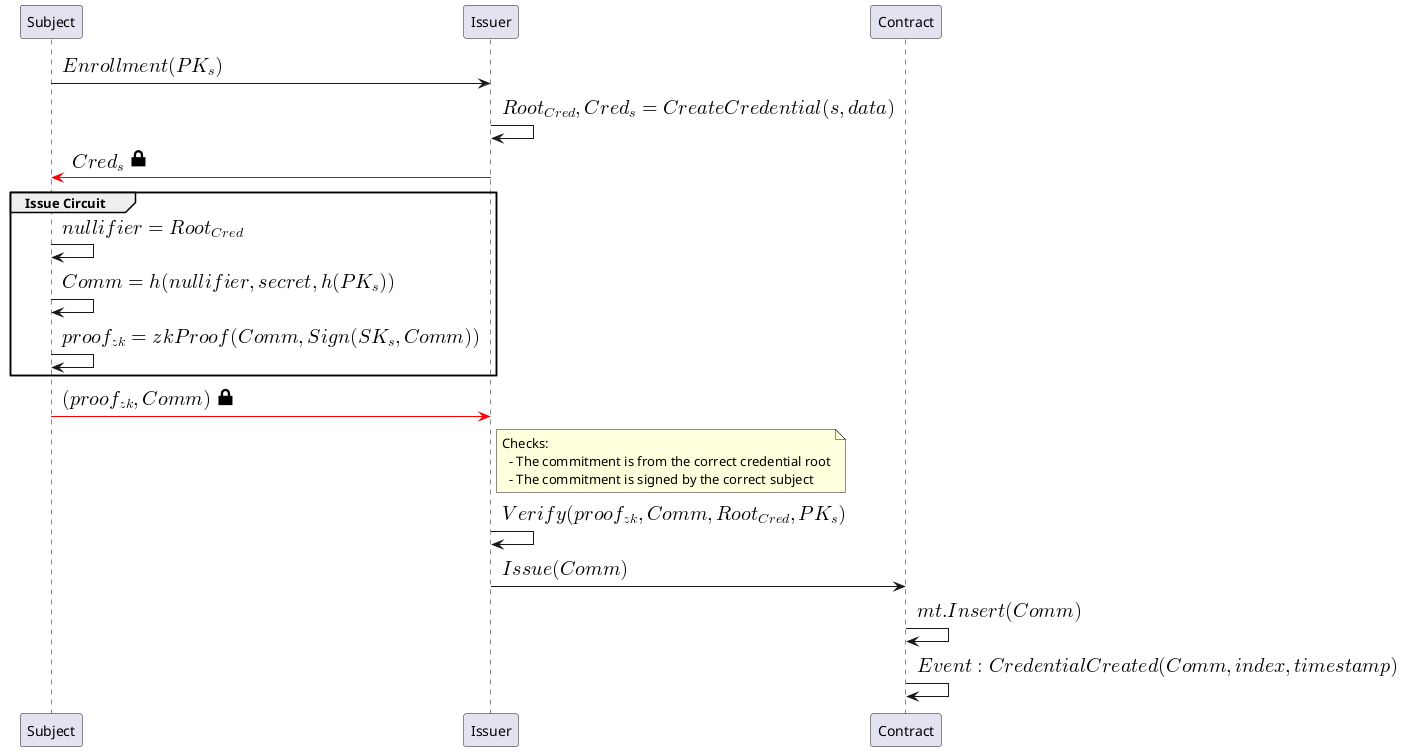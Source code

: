 @startuml (id=Registration)
' == Registration Phase ==
Subject -> Issuer: <latex>Enrollment(PK_{s})</latex>
' Creates a credential as a precise proof (merkle tree) for the subject s
Issuer -> Issuer: <latex>Root_{Cred}, Cred_{s} = CreateCredential(s, data)</latex>
' Send the credential to the subject over an encrypted channel
Issuer -[#FF0000]> Subject: <latex>Cred_{s}</latex><size:28><&lock-locked></size>
' Subject -> Subject: <latex>CheckCredClaims()</latex>
group Issue Circuit
  Subject -> Subject: <latex>nullifier = Root_{Cred}</latex>
  ' In our case the nullifier is a shared data between the issuer and the subject
  ' TODO: Alternativaly we could hide the nullifier from the issuer while still able to prove
  ' the correcness of the commitment (e.g. h(CRoot + salt)).
  Subject -> Subject: <latex>Comm = h(nullifier, secret, h(PK_{s}))</latex>
  Subject -> Subject: <latex>proof_{zk} = zkProof(Comm, Sign(SK_{s}, Comm))</latex>
end
Subject -[#FF0000]> Issuer : <latex>(proof_{zk}, Comm)</latex><size:28><&lock-locked></size>
note right Issuer
  Checks:
    - The commitment is from the correct credential root
    - The commitment is signed by the correct subject
end note
Issuer -> Issuer: <latex>Verify(proof_{zk}, Comm, Root_{Cred}, PK_{s})</latex>
Issuer -> Contract: <latex>Issue(Comm)</latex>

Contract -> Contract: <latex>mt.Insert(Comm)</latex>
Contract -> Contract: <latex>Event:CredentialCreated(Comm, index, timestamp)</latex>
@enduml

@startuml (id=Approval)
' == Approval Phase ==
Contract -> Subject: <latex>events = CollectCredentialCreatedEvents()</latex>
Subject -> Subject: <latex>mt = BuildCertTree(events)</latex>
group Approve Circuit
  Subject -> Subject: <latex>Comm = h(nullifier, secret, h(PK_{s}))</latex>
  Subject -> Subject: <latex>proof_{mt} = MerkleProof(Root_{mt}, Comm)</latex>
  Subject -> Subject: <latex>proof_{zk} = zkProof(Comm, proof_{mt}, sender)</latex>
end
Subject -> Contract: <latex>Approve(proof_{zk}, Root_{mt}, h(nullifier))</latex>
' Attest subject consents with the credential's claims
note right Contract
  Checks:
    - The commitment exists in the contract's merkle tree
    - The nullifier hash was not used
    - The sender is the creator of the proof
end note
Contract -> Contract: <latex>Verify(proof_{zk}, Root_{mt}, h(nullifier), sender)</latex>
Contract -> Contract: <latex>MarkCredentialAsIssued(h(nullifier))</latex>
Contract -> Contract: <latex>Event:CredentialIssued(sender, h(nullifier), timestamp)</latex>
@enduml

@startuml (id=Revocation)
' == Revocation ==
Issuer -> Contract: <latex>Revoke(h(nullifier), reason)</latex>
Contract -> Contract: <latex>MarkCredentialAsRevoked(h(nullifier))</latex>
Contract -> Contract: <latex>Event:CredentialRevoked(h(nullifier), reason, timestamp)</latex>
@enduml

@startuml (id=PresentationAuth)
' == Presentation: Authenticity Check ==
Contract -> Subject: <latex>events = CollectCredentialCreatedEvents()</latex>
Subject -> Subject: <latex>mt = BuildCertTree(events)</latex>
group Verify Circuit
  Subject -> Subject: <latex>Comm = h(nullifier, secret, h(PK_{s}))</latex>
  Subject -> Subject: <latex>proof_{mt} = MerkleProof(Root_{mt}, Comm)</latex>
  Subject -> Subject: <latex>proof_{zk} = zkProof(Comm, proof_{mt}, Sign(SK_{s}, Comm))</latex>
end
Subject -> Verifier: <latex>(proof_{zk}, h(nullifier),  Root_{mt}, PK_{s})</latex>
Verifier <- Contract: <latex>IsKnownRoot(Root_{mt})</latex>
note right Verifier
  Checks:
    - The subject knows the pre-image of a commitment for the presented credential
    - The credential was issued to him (he has knowledge of the EdDSA private key)
    - The subject consent with the claims in the credential (i.e. signed by the subject)
    - The commitment exists in the contract's merkle tree for the given root (was created by the right issuer => require ENS check!)
end note
Verifier -> Verifier: <latex>Verify(proof_{zk}, h(nullifier), Root_{mt}, PK_{s})</latex>
@enduml

@enduml